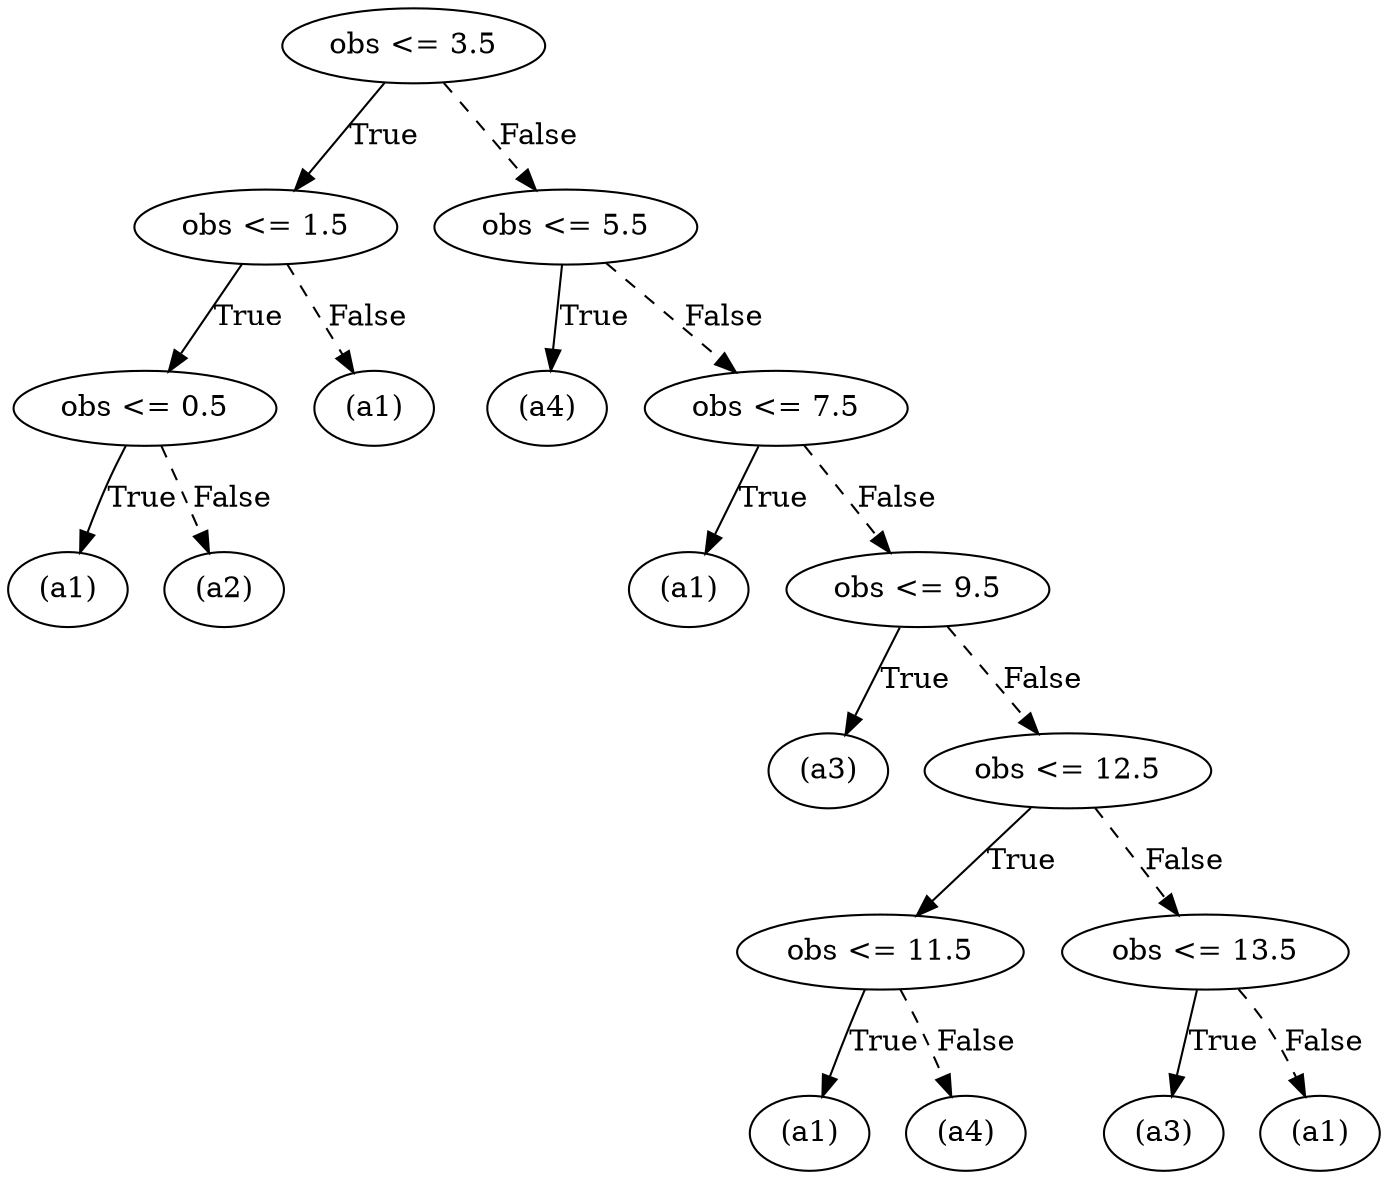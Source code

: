 digraph {
0 [label="obs <= 3.5"];
1 [label="obs <= 1.5"];
2 [label="obs <= 0.5"];
3 [label="(a1)"];
2 -> 3 [label="True"];
4 [label="(a2)"];
2 -> 4 [style="dashed", label="False"];
1 -> 2 [label="True"];
5 [label="(a1)"];
1 -> 5 [style="dashed", label="False"];
0 -> 1 [label="True"];
6 [label="obs <= 5.5"];
7 [label="(a4)"];
6 -> 7 [label="True"];
8 [label="obs <= 7.5"];
9 [label="(a1)"];
8 -> 9 [label="True"];
10 [label="obs <= 9.5"];
11 [label="(a3)"];
10 -> 11 [label="True"];
12 [label="obs <= 12.5"];
13 [label="obs <= 11.5"];
14 [label="(a1)"];
13 -> 14 [label="True"];
15 [label="(a4)"];
13 -> 15 [style="dashed", label="False"];
12 -> 13 [label="True"];
16 [label="obs <= 13.5"];
17 [label="(a3)"];
16 -> 17 [label="True"];
18 [label="(a1)"];
16 -> 18 [style="dashed", label="False"];
12 -> 16 [style="dashed", label="False"];
10 -> 12 [style="dashed", label="False"];
8 -> 10 [style="dashed", label="False"];
6 -> 8 [style="dashed", label="False"];
0 -> 6 [style="dashed", label="False"];

}